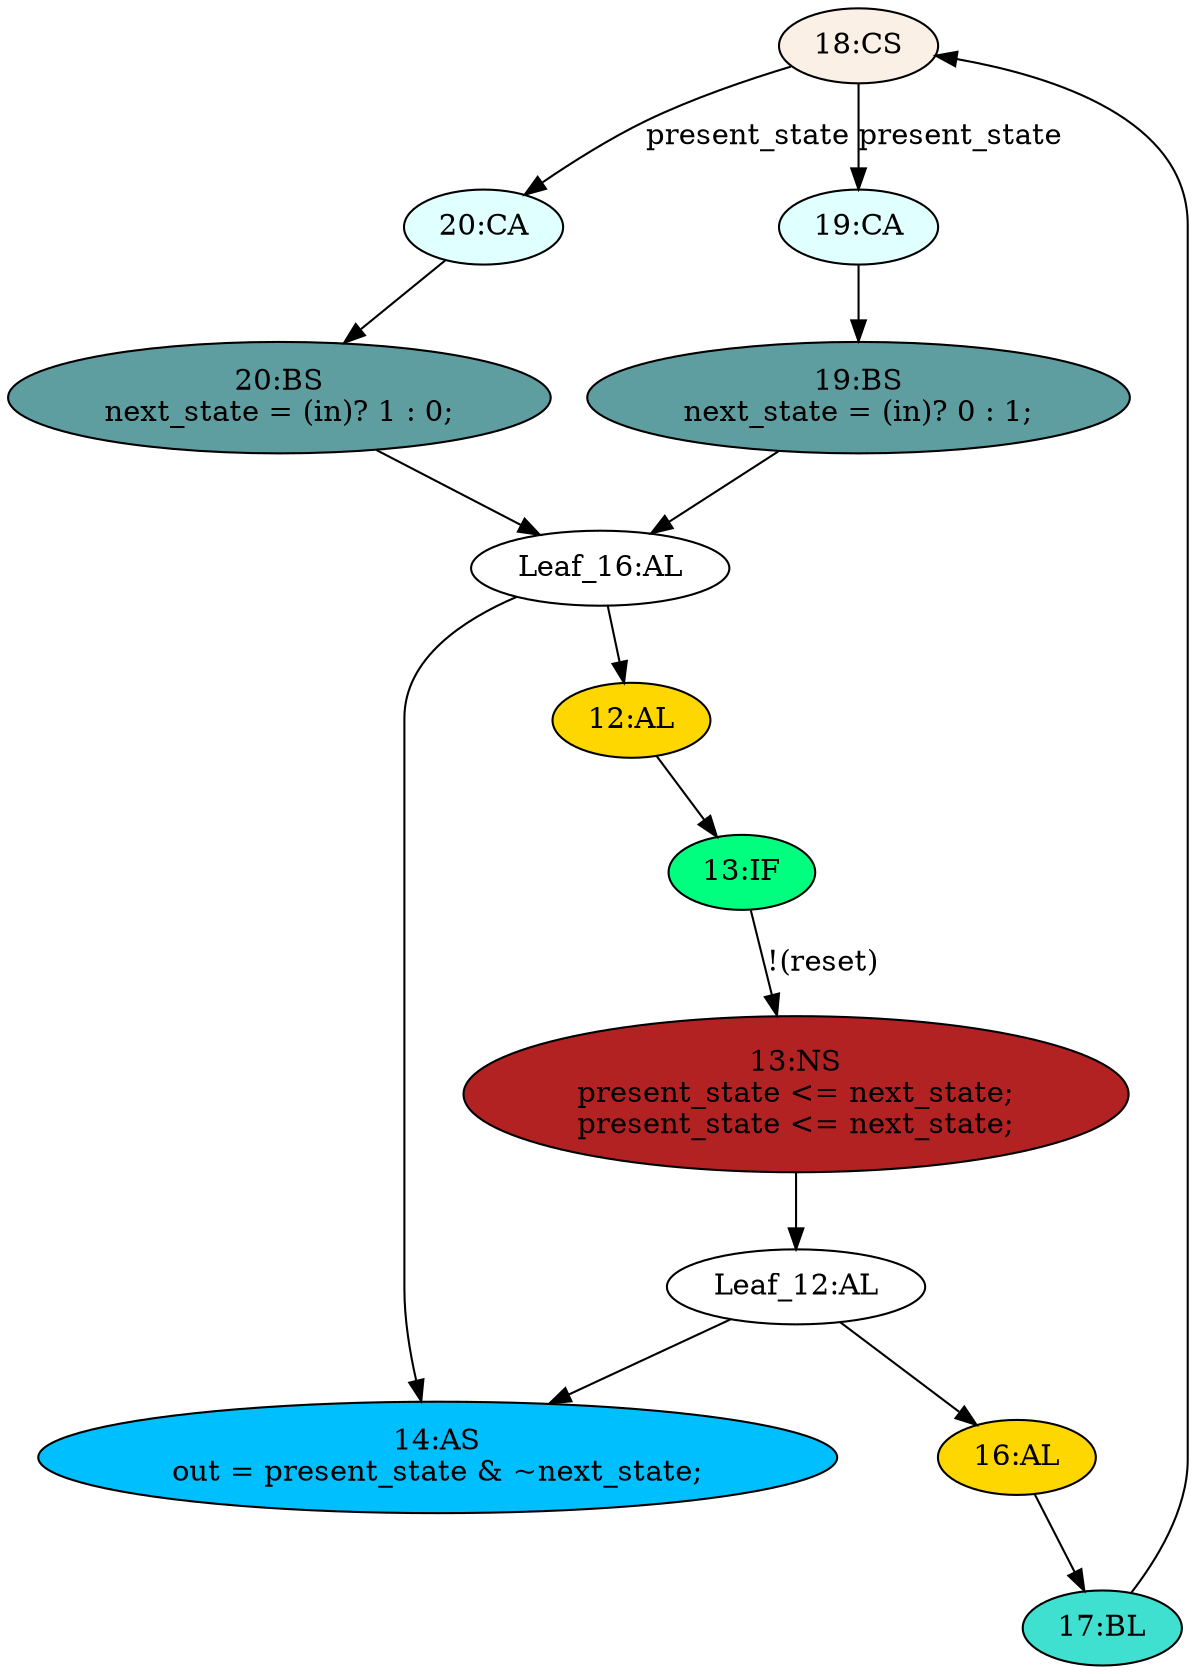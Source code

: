 strict digraph "compose( ,  )" {
	node [label="\N"];
	"18:CS"	[ast="<pyverilog.vparser.ast.CaseStatement object at 0x7f2e1b466550>",
		fillcolor=linen,
		label="18:CS",
		statements="[]",
		style=filled,
		typ=CaseStatement];
	"20:CA"	[ast="<pyverilog.vparser.ast.Case object at 0x7f2e1ccff450>",
		fillcolor=lightcyan,
		label="20:CA",
		statements="[]",
		style=filled,
		typ=Case];
	"18:CS" -> "20:CA"	[cond="['present_state']",
		label=present_state,
		lineno=18];
	"19:CA"	[ast="<pyverilog.vparser.ast.Case object at 0x7f2e1b466ad0>",
		fillcolor=lightcyan,
		label="19:CA",
		statements="[]",
		style=filled,
		typ=Case];
	"18:CS" -> "19:CA"	[cond="['present_state']",
		label=present_state,
		lineno=18];
	"13:IF"	[ast="<pyverilog.vparser.ast.IfStatement object at 0x7f2e1b463210>",
		fillcolor=springgreen,
		label="13:IF",
		statements="[]",
		style=filled,
		typ=IfStatement];
	"13:NS"	[ast="<pyverilog.vparser.ast.NonblockingSubstitution object at 0x7f2e1b1ce290>",
		fillcolor=firebrick,
		label="13:NS
present_state <= next_state;
present_state <= next_state;",
		statements="[<pyverilog.vparser.ast.NonblockingSubstitution object at 0x7f2e1b1ce290>, <pyverilog.vparser.ast.NonblockingSubstitution object \
at 0x7f2e1b1ce290>]",
		style=filled,
		typ=NonblockingSubstitution];
	"13:IF" -> "13:NS"	[cond="['reset']",
		label="!(reset)",
		lineno=13];
	"17:BL"	[ast="<pyverilog.vparser.ast.Block object at 0x7f2e1b47dd10>",
		fillcolor=turquoise,
		label="17:BL",
		statements="[]",
		style=filled,
		typ=Block];
	"17:BL" -> "18:CS"	[cond="[]",
		lineno=None];
	"12:AL"	[ast="<pyverilog.vparser.ast.Always object at 0x7f2e1b1d6810>",
		clk_sens=True,
		fillcolor=gold,
		label="12:AL",
		sens="['clk']",
		statements="[]",
		style=filled,
		typ=Always,
		use_var="['reset', 'next_state']"];
	"12:AL" -> "13:IF"	[cond="[]",
		lineno=None];
	"Leaf_16:AL"	[def_var="['next_state']",
		label="Leaf_16:AL"];
	"Leaf_16:AL" -> "12:AL";
	"14:AS"	[ast="<pyverilog.vparser.ast.Assign object at 0x7f2e1b471450>",
		def_var="['out']",
		fillcolor=deepskyblue,
		label="14:AS
out = present_state & ~next_state;",
		statements="[]",
		style=filled,
		typ=Assign,
		use_var="['present_state', 'next_state']"];
	"Leaf_16:AL" -> "14:AS";
	"16:AL"	[ast="<pyverilog.vparser.ast.Always object at 0x7f2e1b466650>",
		clk_sens=False,
		fillcolor=gold,
		label="16:AL",
		sens="['present_state', 'in']",
		statements="[]",
		style=filled,
		typ=Always,
		use_var="['present_state', 'in']"];
	"16:AL" -> "17:BL"	[cond="[]",
		lineno=None];
	"20:BS"	[ast="<pyverilog.vparser.ast.BlockingSubstitution object at 0x7f2e1b4ea150>",
		fillcolor=cadetblue,
		label="20:BS
next_state = (in)? 1 : 0;",
		statements="[<pyverilog.vparser.ast.BlockingSubstitution object at 0x7f2e1b4ea150>]",
		style=filled,
		typ=BlockingSubstitution];
	"20:CA" -> "20:BS"	[cond="[]",
		lineno=None];
	"Leaf_12:AL"	[def_var="['present_state']",
		label="Leaf_12:AL"];
	"13:NS" -> "Leaf_12:AL"	[cond="[]",
		lineno=None];
	"19:BS"	[ast="<pyverilog.vparser.ast.BlockingSubstitution object at 0x7f2e1b466090>",
		fillcolor=cadetblue,
		label="19:BS
next_state = (in)? 0 : 1;",
		statements="[<pyverilog.vparser.ast.BlockingSubstitution object at 0x7f2e1b466090>]",
		style=filled,
		typ=BlockingSubstitution];
	"19:CA" -> "19:BS"	[cond="[]",
		lineno=None];
	"20:BS" -> "Leaf_16:AL"	[cond="[]",
		lineno=None];
	"19:BS" -> "Leaf_16:AL"	[cond="[]",
		lineno=None];
	"Leaf_12:AL" -> "14:AS";
	"Leaf_12:AL" -> "16:AL";
}
